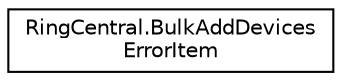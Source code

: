 digraph "Graphical Class Hierarchy"
{
 // LATEX_PDF_SIZE
  edge [fontname="Helvetica",fontsize="10",labelfontname="Helvetica",labelfontsize="10"];
  node [fontname="Helvetica",fontsize="10",shape=record];
  rankdir="LR";
  Node0 [label="RingCentral.BulkAddDevices\lErrorItem",height=0.2,width=0.4,color="black", fillcolor="white", style="filled",URL="$classRingCentral_1_1BulkAddDevicesErrorItem.html",tooltip=" "];
}

